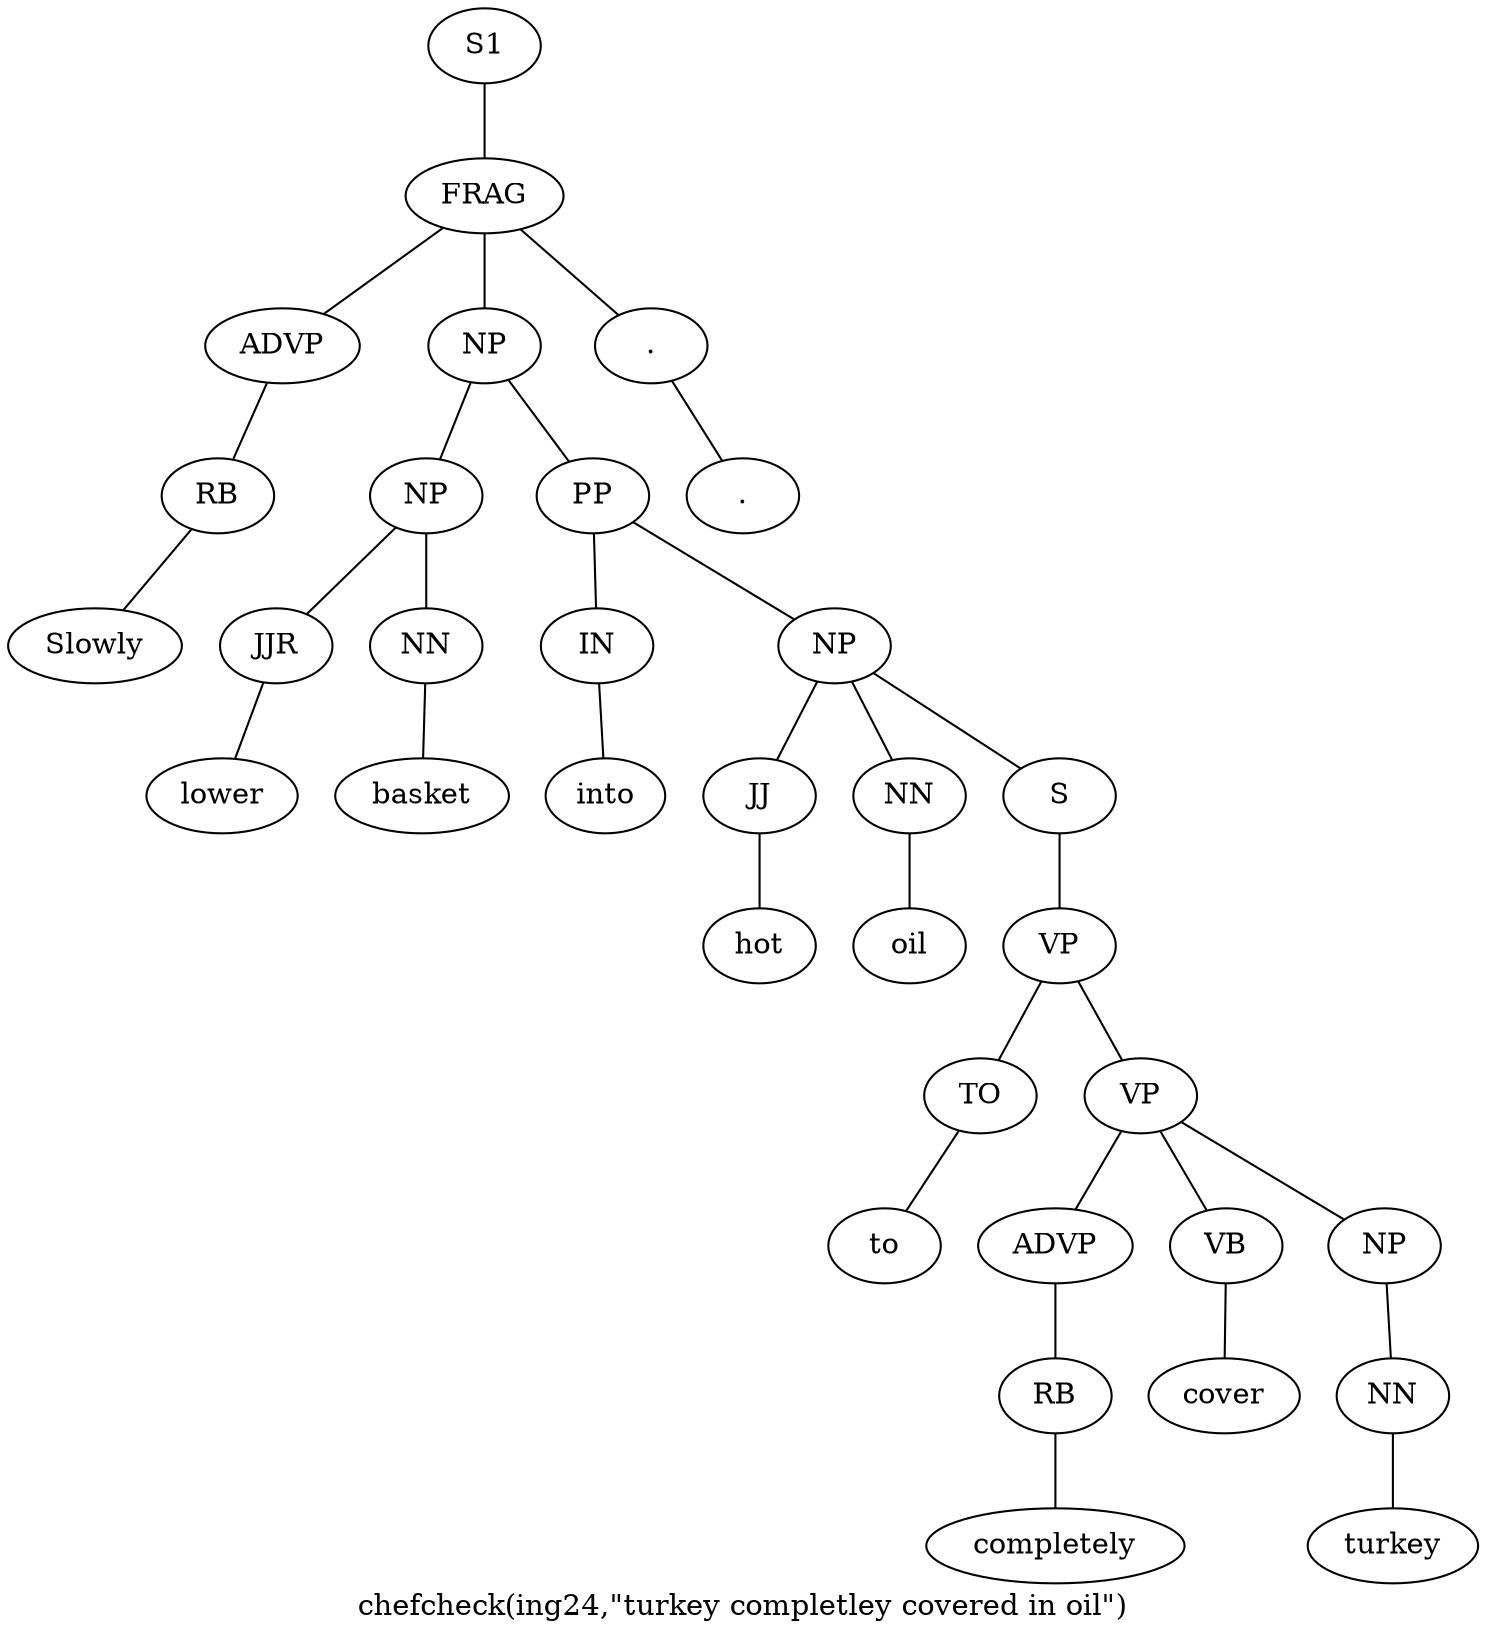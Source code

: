 graph SyntaxGraph {
	label = "chefcheck(ing24,\"turkey completley covered in oil\")";
	Node0 [label="S1"];
	Node1 [label="FRAG"];
	Node2 [label="ADVP"];
	Node3 [label="RB"];
	Node4 [label="Slowly"];
	Node5 [label="NP"];
	Node6 [label="NP"];
	Node7 [label="JJR"];
	Node8 [label="lower"];
	Node9 [label="NN"];
	Node10 [label="basket"];
	Node11 [label="PP"];
	Node12 [label="IN"];
	Node13 [label="into"];
	Node14 [label="NP"];
	Node15 [label="JJ"];
	Node16 [label="hot"];
	Node17 [label="NN"];
	Node18 [label="oil"];
	Node19 [label="S"];
	Node20 [label="VP"];
	Node21 [label="TO"];
	Node22 [label="to"];
	Node23 [label="VP"];
	Node24 [label="ADVP"];
	Node25 [label="RB"];
	Node26 [label="completely"];
	Node27 [label="VB"];
	Node28 [label="cover"];
	Node29 [label="NP"];
	Node30 [label="NN"];
	Node31 [label="turkey"];
	Node32 [label="."];
	Node33 [label="."];

	Node0 -- Node1;
	Node1 -- Node2;
	Node1 -- Node5;
	Node1 -- Node32;
	Node2 -- Node3;
	Node3 -- Node4;
	Node5 -- Node6;
	Node5 -- Node11;
	Node6 -- Node7;
	Node6 -- Node9;
	Node7 -- Node8;
	Node9 -- Node10;
	Node11 -- Node12;
	Node11 -- Node14;
	Node12 -- Node13;
	Node14 -- Node15;
	Node14 -- Node17;
	Node14 -- Node19;
	Node15 -- Node16;
	Node17 -- Node18;
	Node19 -- Node20;
	Node20 -- Node21;
	Node20 -- Node23;
	Node21 -- Node22;
	Node23 -- Node24;
	Node23 -- Node27;
	Node23 -- Node29;
	Node24 -- Node25;
	Node25 -- Node26;
	Node27 -- Node28;
	Node29 -- Node30;
	Node30 -- Node31;
	Node32 -- Node33;
}